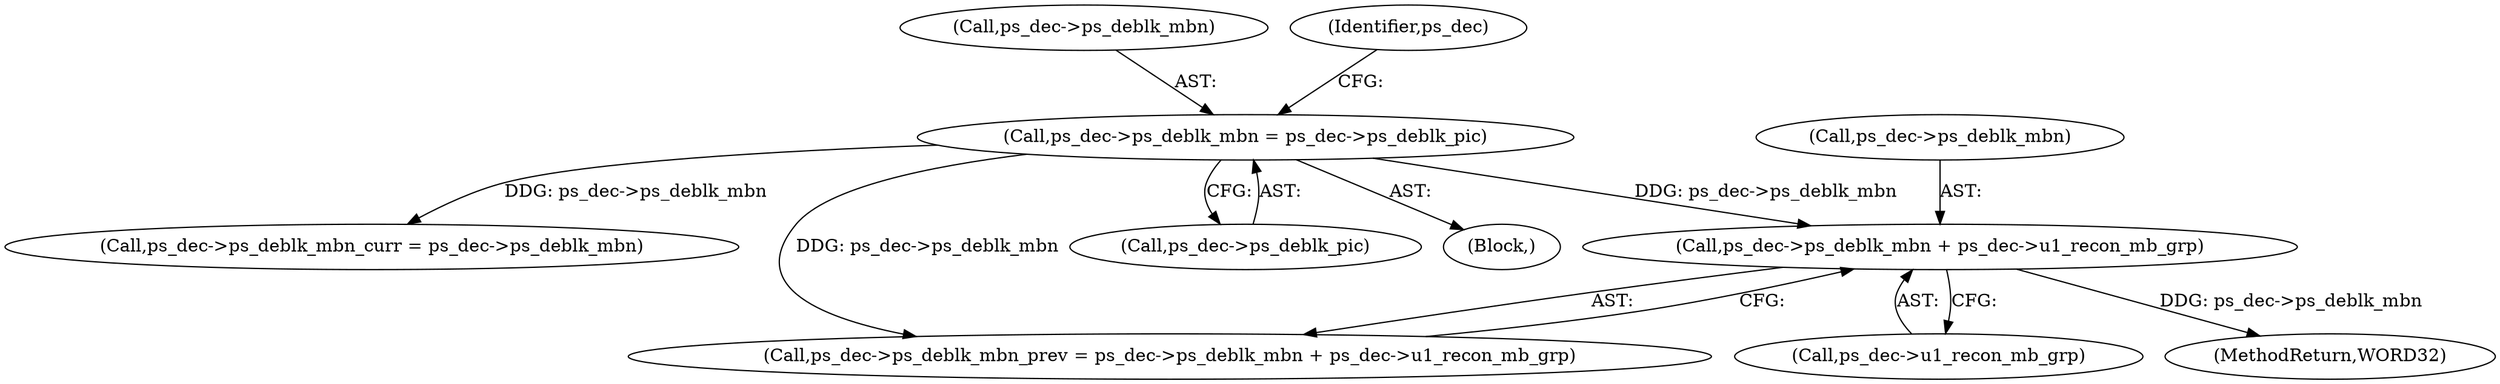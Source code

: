 digraph "0_Android_0b23c81c3dd9ec38f7e6806a3955fed1925541a0_3@pointer" {
"1001700" [label="(Call,ps_dec->ps_deblk_mbn + ps_dec->u1_recon_mb_grp)"];
"1001682" [label="(Call,ps_dec->ps_deblk_mbn = ps_dec->ps_deblk_pic)"];
"1001704" [label="(Call,ps_dec->u1_recon_mb_grp)"];
"1001683" [label="(Call,ps_dec->ps_deblk_mbn)"];
"1001689" [label="(Call,ps_dec->ps_deblk_mbn_curr = ps_dec->ps_deblk_mbn)"];
"1001696" [label="(Call,ps_dec->ps_deblk_mbn_prev = ps_dec->ps_deblk_mbn + ps_dec->u1_recon_mb_grp)"];
"1001701" [label="(Call,ps_dec->ps_deblk_mbn)"];
"1001686" [label="(Call,ps_dec->ps_deblk_pic)"];
"1001691" [label="(Identifier,ps_dec)"];
"1001682" [label="(Call,ps_dec->ps_deblk_mbn = ps_dec->ps_deblk_pic)"];
"1001700" [label="(Call,ps_dec->ps_deblk_mbn + ps_dec->u1_recon_mb_grp)"];
"1002159" [label="(MethodReturn,WORD32)"];
"1000141" [label="(Block,)"];
"1001700" -> "1001696"  [label="AST: "];
"1001700" -> "1001704"  [label="CFG: "];
"1001701" -> "1001700"  [label="AST: "];
"1001704" -> "1001700"  [label="AST: "];
"1001696" -> "1001700"  [label="CFG: "];
"1001700" -> "1002159"  [label="DDG: ps_dec->ps_deblk_mbn"];
"1001682" -> "1001700"  [label="DDG: ps_dec->ps_deblk_mbn"];
"1001682" -> "1000141"  [label="AST: "];
"1001682" -> "1001686"  [label="CFG: "];
"1001683" -> "1001682"  [label="AST: "];
"1001686" -> "1001682"  [label="AST: "];
"1001691" -> "1001682"  [label="CFG: "];
"1001682" -> "1001689"  [label="DDG: ps_dec->ps_deblk_mbn"];
"1001682" -> "1001696"  [label="DDG: ps_dec->ps_deblk_mbn"];
}
